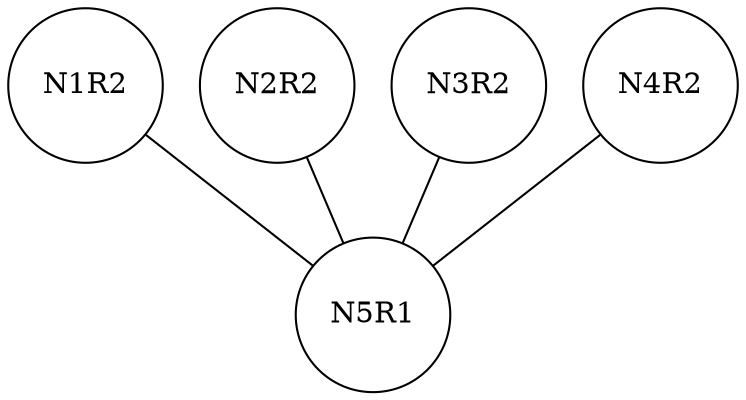 graph ig {
    node [shape = circle];
    N1R2;
    N2R2;
    N3R2;
    N4R2;
    N5R1;
    N1R2 -- N5R1;
    N2R2 -- N5R1;
    N3R2 -- N5R1;
    N4R2 -- N5R1;
}

